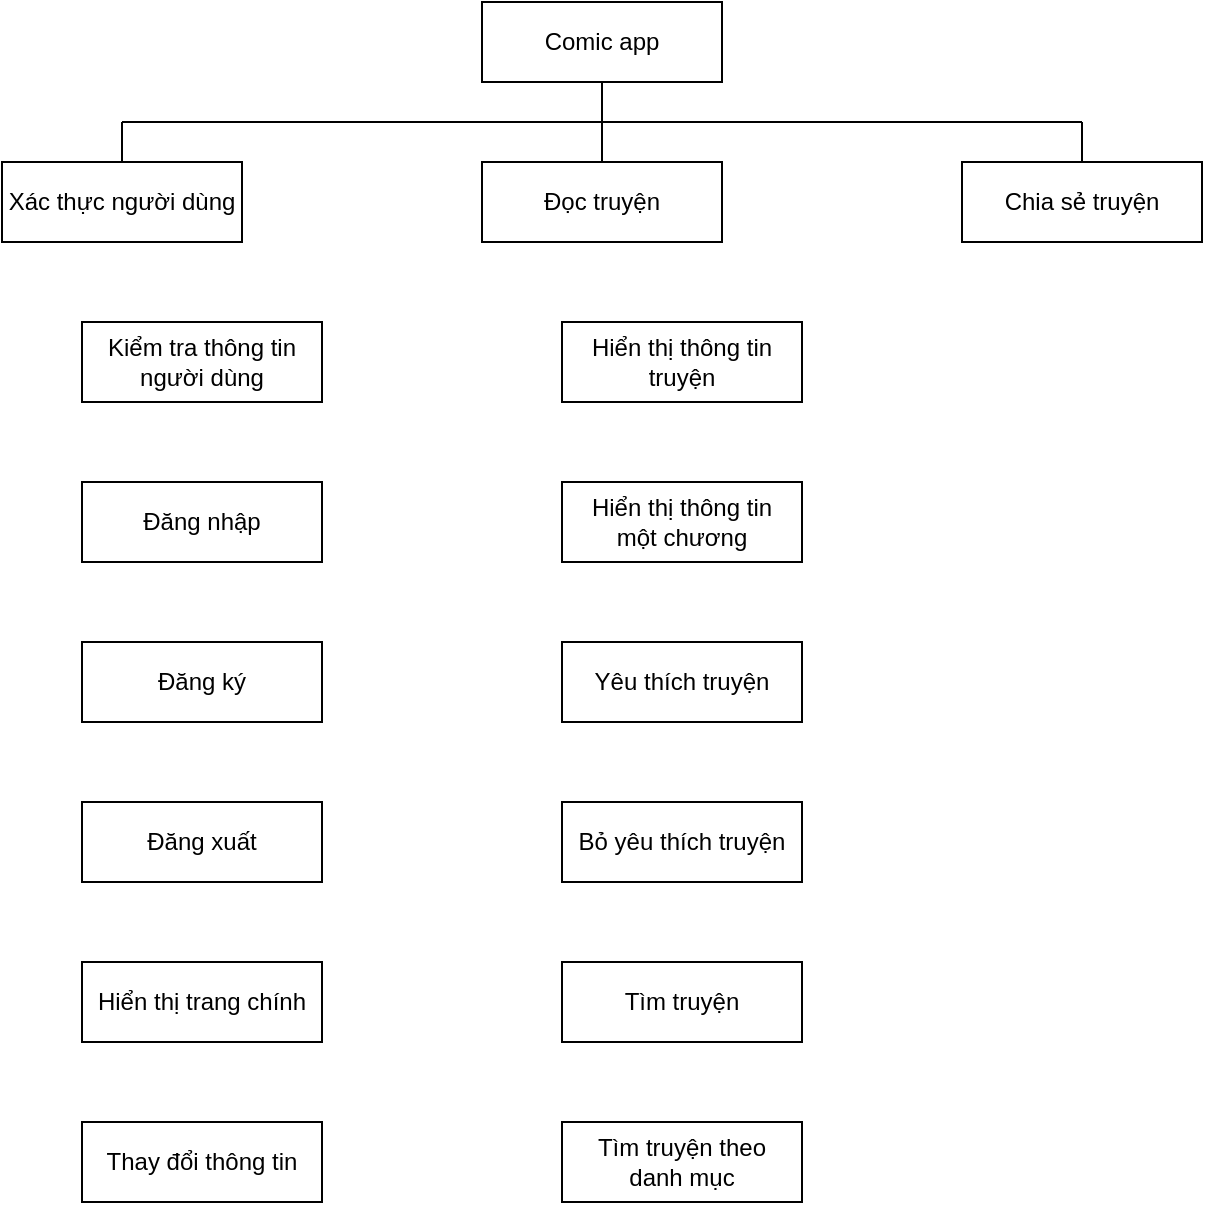 <mxfile version="14.6.1" type="github">
  <diagram id="eVDDyrBZDO4o0EqZV1wn" name="Page-1">
    <mxGraphModel dx="824" dy="554" grid="1" gridSize="10" guides="1" tooltips="1" connect="1" arrows="1" fold="1" page="1" pageScale="1" pageWidth="850" pageHeight="1100" math="0" shadow="0">
      <root>
        <mxCell id="0" />
        <mxCell id="1" parent="0" />
        <mxCell id="D9L7bpPqptW_ZuWx_T5x-1" value="Comic app" style="rounded=0;whiteSpace=wrap;html=1;" vertex="1" parent="1">
          <mxGeometry x="320" y="40" width="120" height="40" as="geometry" />
        </mxCell>
        <mxCell id="D9L7bpPqptW_ZuWx_T5x-2" value="Xác thực người dùng" style="rounded=0;whiteSpace=wrap;html=1;" vertex="1" parent="1">
          <mxGeometry x="80" y="120" width="120" height="40" as="geometry" />
        </mxCell>
        <mxCell id="D9L7bpPqptW_ZuWx_T5x-4" value="Đọc truyện" style="rounded=0;whiteSpace=wrap;html=1;" vertex="1" parent="1">
          <mxGeometry x="320" y="120" width="120" height="40" as="geometry" />
        </mxCell>
        <mxCell id="D9L7bpPqptW_ZuWx_T5x-5" value="Chia sẻ truyện" style="rounded=0;whiteSpace=wrap;html=1;" vertex="1" parent="1">
          <mxGeometry x="560" y="120" width="120" height="40" as="geometry" />
        </mxCell>
        <mxCell id="D9L7bpPqptW_ZuWx_T5x-6" value="" style="endArrow=none;html=1;" edge="1" parent="1">
          <mxGeometry width="50" height="50" relative="1" as="geometry">
            <mxPoint x="140" y="100" as="sourcePoint" />
            <mxPoint x="620" y="100" as="targetPoint" />
          </mxGeometry>
        </mxCell>
        <mxCell id="D9L7bpPqptW_ZuWx_T5x-7" value="" style="endArrow=none;html=1;entryX=0.5;entryY=1;entryDx=0;entryDy=0;" edge="1" parent="1" target="D9L7bpPqptW_ZuWx_T5x-1">
          <mxGeometry width="50" height="50" relative="1" as="geometry">
            <mxPoint x="380" y="100" as="sourcePoint" />
            <mxPoint x="430" y="190" as="targetPoint" />
          </mxGeometry>
        </mxCell>
        <mxCell id="D9L7bpPqptW_ZuWx_T5x-8" value="" style="endArrow=none;html=1;exitX=0.5;exitY=0;exitDx=0;exitDy=0;" edge="1" parent="1" source="D9L7bpPqptW_ZuWx_T5x-4">
          <mxGeometry width="50" height="50" relative="1" as="geometry">
            <mxPoint x="390" y="110" as="sourcePoint" />
            <mxPoint x="380" y="100" as="targetPoint" />
          </mxGeometry>
        </mxCell>
        <mxCell id="D9L7bpPqptW_ZuWx_T5x-9" value="" style="endArrow=none;html=1;exitX=0.5;exitY=0;exitDx=0;exitDy=0;" edge="1" parent="1" source="D9L7bpPqptW_ZuWx_T5x-5">
          <mxGeometry width="50" height="50" relative="1" as="geometry">
            <mxPoint x="496" y="130" as="sourcePoint" />
            <mxPoint x="620" y="100" as="targetPoint" />
          </mxGeometry>
        </mxCell>
        <mxCell id="D9L7bpPqptW_ZuWx_T5x-11" value="" style="endArrow=none;html=1;exitX=0.5;exitY=0;exitDx=0;exitDy=0;" edge="1" parent="1" source="D9L7bpPqptW_ZuWx_T5x-2">
          <mxGeometry width="50" height="50" relative="1" as="geometry">
            <mxPoint x="310" y="130" as="sourcePoint" />
            <mxPoint x="140" y="100" as="targetPoint" />
          </mxGeometry>
        </mxCell>
        <mxCell id="D9L7bpPqptW_ZuWx_T5x-12" value="Kiểm tra thông tin người dùng" style="rounded=0;whiteSpace=wrap;html=1;" vertex="1" parent="1">
          <mxGeometry x="120" y="200" width="120" height="40" as="geometry" />
        </mxCell>
        <mxCell id="D9L7bpPqptW_ZuWx_T5x-13" value="Đăng nhập" style="rounded=0;whiteSpace=wrap;html=1;" vertex="1" parent="1">
          <mxGeometry x="120" y="280" width="120" height="40" as="geometry" />
        </mxCell>
        <mxCell id="D9L7bpPqptW_ZuWx_T5x-14" value="Đăng ký" style="rounded=0;whiteSpace=wrap;html=1;" vertex="1" parent="1">
          <mxGeometry x="120" y="360" width="120" height="40" as="geometry" />
        </mxCell>
        <mxCell id="D9L7bpPqptW_ZuWx_T5x-15" value="Đăng xuất" style="rounded=0;whiteSpace=wrap;html=1;" vertex="1" parent="1">
          <mxGeometry x="120" y="440" width="120" height="40" as="geometry" />
        </mxCell>
        <mxCell id="D9L7bpPqptW_ZuWx_T5x-16" value="Hiển thị trang chính" style="rounded=0;whiteSpace=wrap;html=1;" vertex="1" parent="1">
          <mxGeometry x="120" y="520" width="120" height="40" as="geometry" />
        </mxCell>
        <mxCell id="D9L7bpPqptW_ZuWx_T5x-17" value="Thay đổi thông tin" style="rounded=0;whiteSpace=wrap;html=1;" vertex="1" parent="1">
          <mxGeometry x="120" y="600" width="120" height="40" as="geometry" />
        </mxCell>
        <mxCell id="D9L7bpPqptW_ZuWx_T5x-18" value="Hiển thị thông tin truyện" style="rounded=0;whiteSpace=wrap;html=1;" vertex="1" parent="1">
          <mxGeometry x="360" y="200" width="120" height="40" as="geometry" />
        </mxCell>
        <mxCell id="D9L7bpPqptW_ZuWx_T5x-19" value="Hiển thị thông tin &lt;br&gt;một chương" style="rounded=0;whiteSpace=wrap;html=1;" vertex="1" parent="1">
          <mxGeometry x="360" y="280" width="120" height="40" as="geometry" />
        </mxCell>
        <mxCell id="D9L7bpPqptW_ZuWx_T5x-20" value="Yêu thích truyện" style="rounded=0;whiteSpace=wrap;html=1;" vertex="1" parent="1">
          <mxGeometry x="360" y="360" width="120" height="40" as="geometry" />
        </mxCell>
        <mxCell id="D9L7bpPqptW_ZuWx_T5x-21" value="Bỏ yêu thích truyện" style="rounded=0;whiteSpace=wrap;html=1;" vertex="1" parent="1">
          <mxGeometry x="360" y="440" width="120" height="40" as="geometry" />
        </mxCell>
        <mxCell id="D9L7bpPqptW_ZuWx_T5x-22" value="Tìm truyện" style="rounded=0;whiteSpace=wrap;html=1;" vertex="1" parent="1">
          <mxGeometry x="360" y="520" width="120" height="40" as="geometry" />
        </mxCell>
        <mxCell id="D9L7bpPqptW_ZuWx_T5x-23" value="Tìm truyện theo &lt;br&gt;danh mục" style="rounded=0;whiteSpace=wrap;html=1;" vertex="1" parent="1">
          <mxGeometry x="360" y="600" width="120" height="40" as="geometry" />
        </mxCell>
      </root>
    </mxGraphModel>
  </diagram>
</mxfile>
